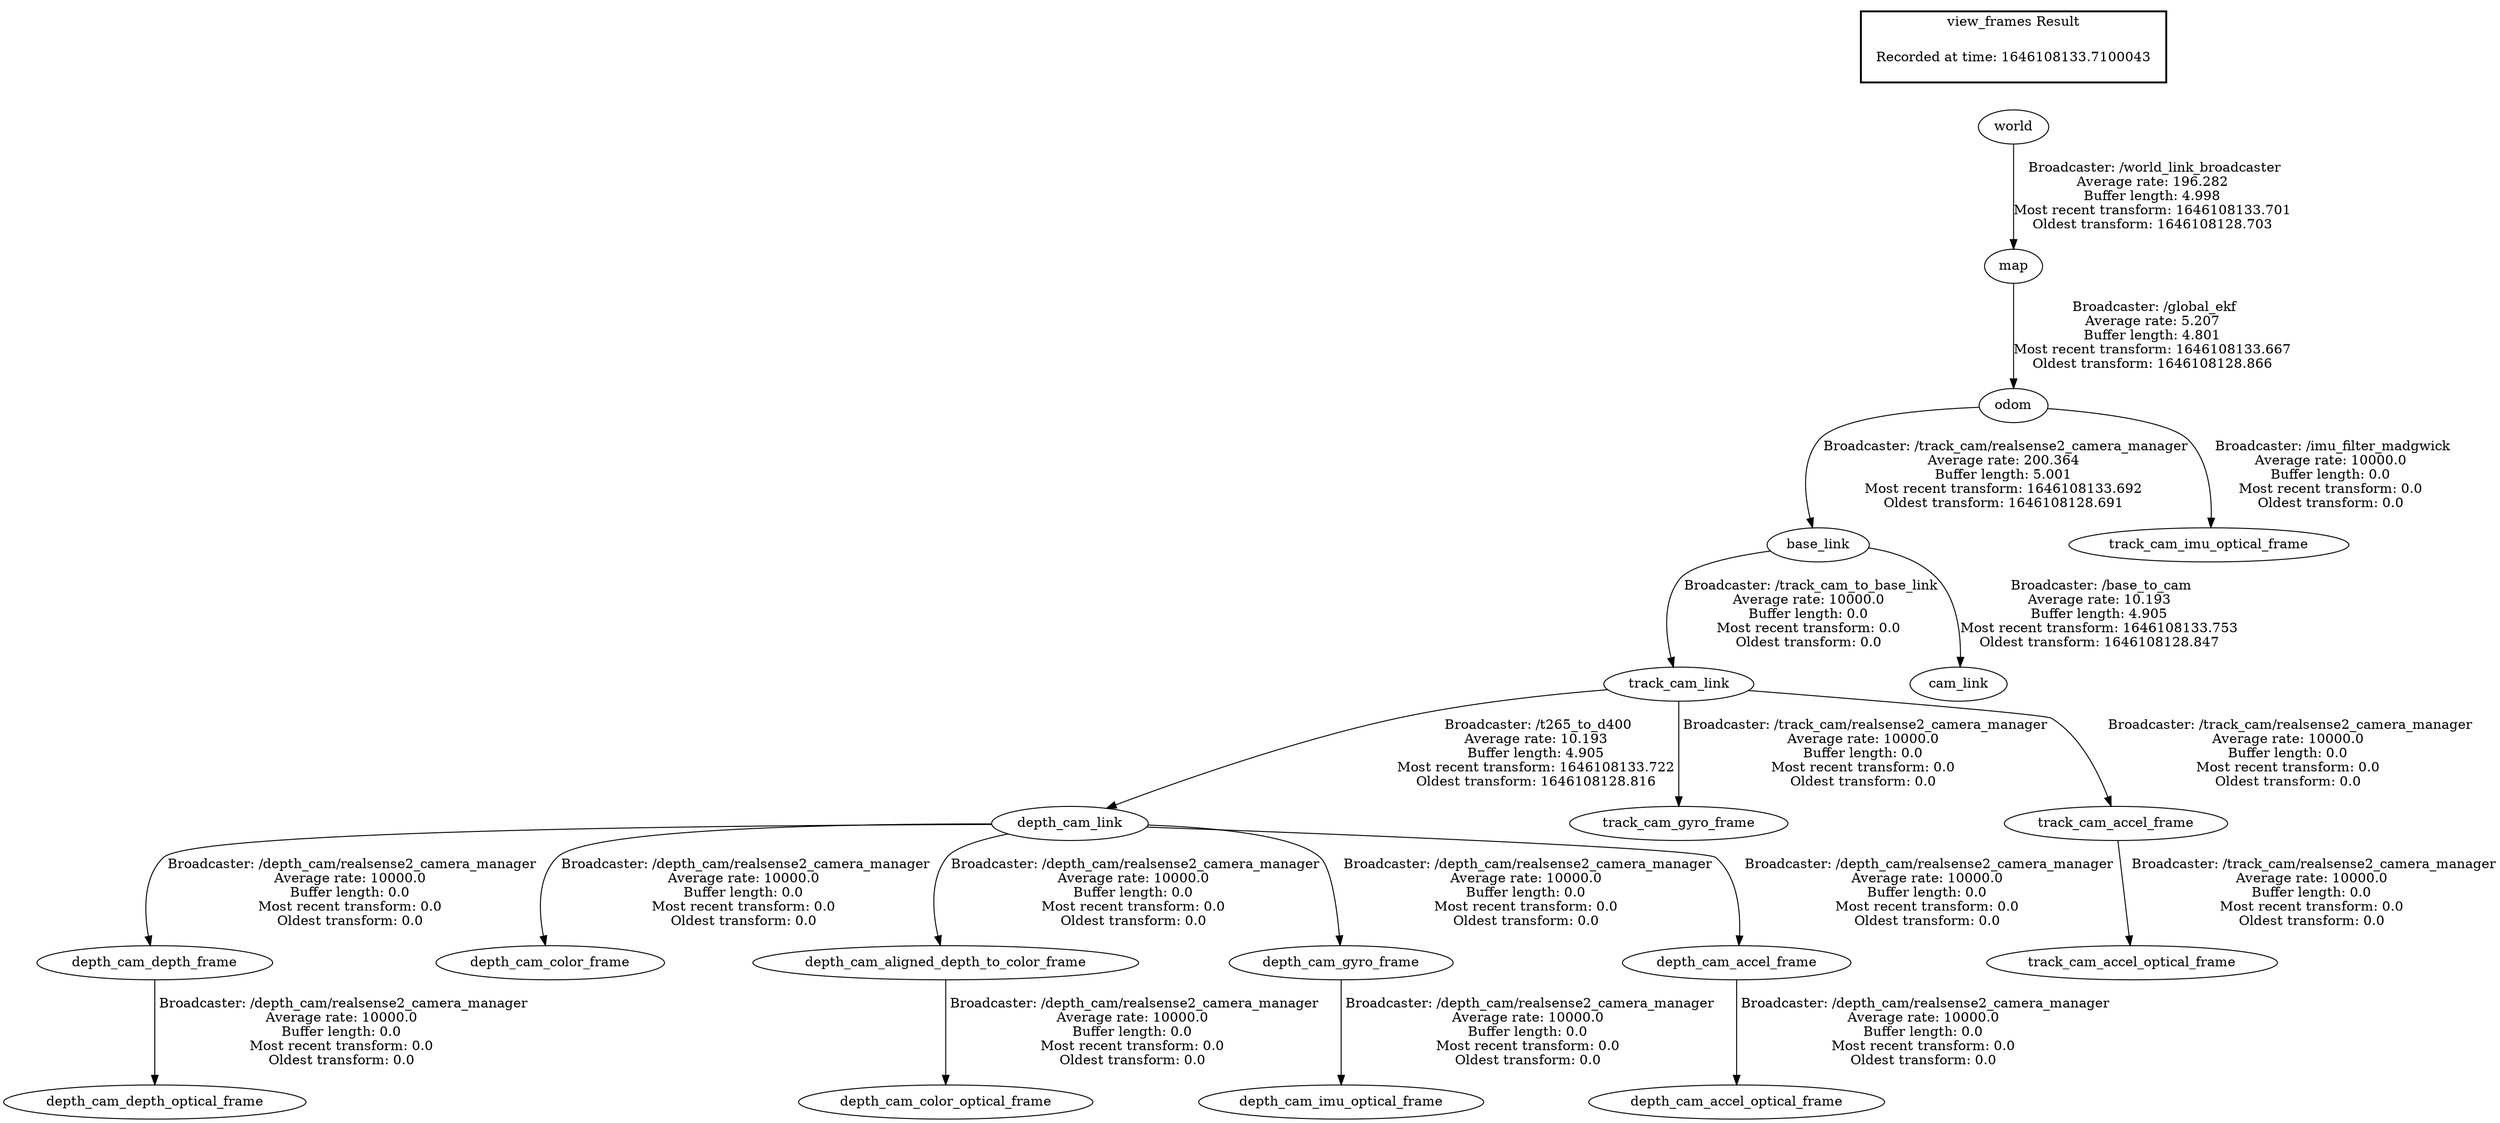 digraph G {
"odom" -> "base_link"[label=" Broadcaster: /track_cam/realsense2_camera_manager\nAverage rate: 200.364\nBuffer length: 5.001\nMost recent transform: 1646108133.692\nOldest transform: 1646108128.691\n"];
"map" -> "odom"[label=" Broadcaster: /global_ekf\nAverage rate: 5.207\nBuffer length: 4.801\nMost recent transform: 1646108133.667\nOldest transform: 1646108128.866\n"];
"world" -> "map"[label=" Broadcaster: /world_link_broadcaster\nAverage rate: 196.282\nBuffer length: 4.998\nMost recent transform: 1646108133.701\nOldest transform: 1646108128.703\n"];
"depth_cam_link" -> "depth_cam_depth_frame"[label=" Broadcaster: /depth_cam/realsense2_camera_manager\nAverage rate: 10000.0\nBuffer length: 0.0\nMost recent transform: 0.0\nOldest transform: 0.0\n"];
"track_cam_link" -> "depth_cam_link"[label=" Broadcaster: /t265_to_d400\nAverage rate: 10.193\nBuffer length: 4.905\nMost recent transform: 1646108133.722\nOldest transform: 1646108128.816\n"];
"depth_cam_depth_frame" -> "depth_cam_depth_optical_frame"[label=" Broadcaster: /depth_cam/realsense2_camera_manager\nAverage rate: 10000.0\nBuffer length: 0.0\nMost recent transform: 0.0\nOldest transform: 0.0\n"];
"depth_cam_link" -> "depth_cam_color_frame"[label=" Broadcaster: /depth_cam/realsense2_camera_manager\nAverage rate: 10000.0\nBuffer length: 0.0\nMost recent transform: 0.0\nOldest transform: 0.0\n"];
"depth_cam_aligned_depth_to_color_frame" -> "depth_cam_color_optical_frame"[label=" Broadcaster: /depth_cam/realsense2_camera_manager\nAverage rate: 10000.0\nBuffer length: 0.0\nMost recent transform: 0.0\nOldest transform: 0.0\n"];
"depth_cam_link" -> "depth_cam_aligned_depth_to_color_frame"[label=" Broadcaster: /depth_cam/realsense2_camera_manager\nAverage rate: 10000.0\nBuffer length: 0.0\nMost recent transform: 0.0\nOldest transform: 0.0\n"];
"depth_cam_link" -> "depth_cam_gyro_frame"[label=" Broadcaster: /depth_cam/realsense2_camera_manager\nAverage rate: 10000.0\nBuffer length: 0.0\nMost recent transform: 0.0\nOldest transform: 0.0\n"];
"depth_cam_gyro_frame" -> "depth_cam_imu_optical_frame"[label=" Broadcaster: /depth_cam/realsense2_camera_manager\nAverage rate: 10000.0\nBuffer length: 0.0\nMost recent transform: 0.0\nOldest transform: 0.0\n"];
"depth_cam_link" -> "depth_cam_accel_frame"[label=" Broadcaster: /depth_cam/realsense2_camera_manager\nAverage rate: 10000.0\nBuffer length: 0.0\nMost recent transform: 0.0\nOldest transform: 0.0\n"];
"depth_cam_accel_frame" -> "depth_cam_accel_optical_frame"[label=" Broadcaster: /depth_cam/realsense2_camera_manager\nAverage rate: 10000.0\nBuffer length: 0.0\nMost recent transform: 0.0\nOldest transform: 0.0\n"];
"track_cam_link" -> "track_cam_gyro_frame"[label=" Broadcaster: /track_cam/realsense2_camera_manager\nAverage rate: 10000.0\nBuffer length: 0.0\nMost recent transform: 0.0\nOldest transform: 0.0\n"];
"base_link" -> "track_cam_link"[label=" Broadcaster: /track_cam_to_base_link\nAverage rate: 10000.0\nBuffer length: 0.0\nMost recent transform: 0.0\nOldest transform: 0.0\n"];
"odom" -> "track_cam_imu_optical_frame"[label=" Broadcaster: /imu_filter_madgwick\nAverage rate: 10000.0\nBuffer length: 0.0\nMost recent transform: 0.0\nOldest transform: 0.0\n"];
"track_cam_link" -> "track_cam_accel_frame"[label=" Broadcaster: /track_cam/realsense2_camera_manager\nAverage rate: 10000.0\nBuffer length: 0.0\nMost recent transform: 0.0\nOldest transform: 0.0\n"];
"track_cam_accel_frame" -> "track_cam_accel_optical_frame"[label=" Broadcaster: /track_cam/realsense2_camera_manager\nAverage rate: 10000.0\nBuffer length: 0.0\nMost recent transform: 0.0\nOldest transform: 0.0\n"];
"base_link" -> "cam_link"[label=" Broadcaster: /base_to_cam\nAverage rate: 10.193\nBuffer length: 4.905\nMost recent transform: 1646108133.753\nOldest transform: 1646108128.847\n"];
edge [style=invis];
 subgraph cluster_legend { style=bold; color=black; label ="view_frames Result";
"Recorded at time: 1646108133.7100043"[ shape=plaintext ] ;
}->"world";
}